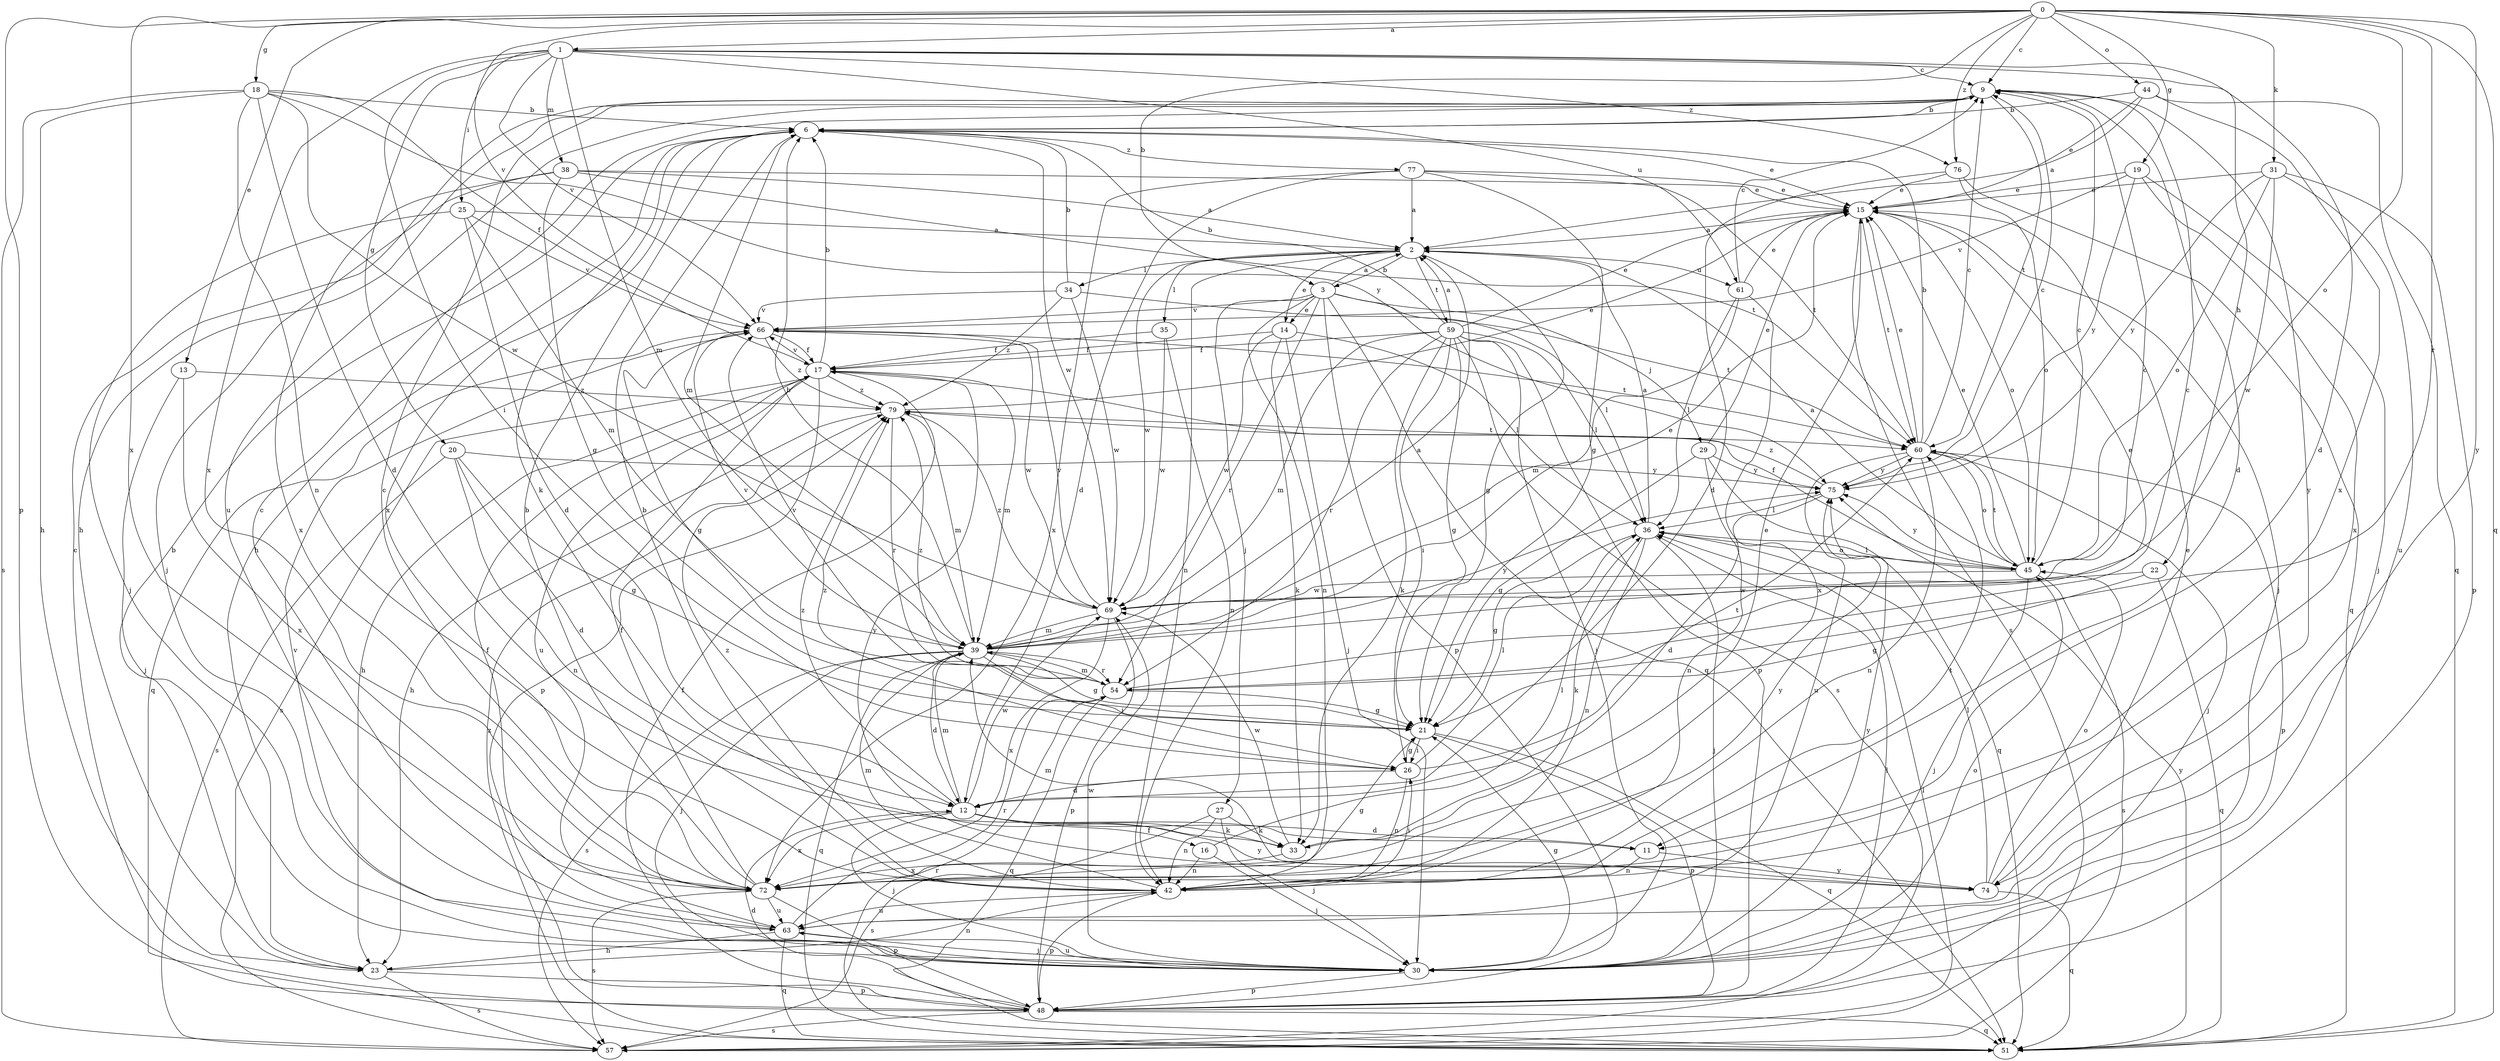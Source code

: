 strict digraph  {
0;
1;
2;
3;
6;
9;
11;
12;
13;
14;
15;
16;
17;
18;
19;
20;
21;
22;
23;
25;
26;
27;
29;
30;
31;
33;
34;
35;
36;
38;
39;
42;
44;
45;
48;
51;
54;
57;
59;
60;
61;
63;
66;
69;
72;
74;
75;
76;
77;
79;
0 -> 1  [label=a];
0 -> 3  [label=b];
0 -> 9  [label=c];
0 -> 13  [label=e];
0 -> 18  [label=g];
0 -> 19  [label=g];
0 -> 31  [label=k];
0 -> 44  [label=o];
0 -> 45  [label=o];
0 -> 48  [label=p];
0 -> 51  [label=q];
0 -> 54  [label=r];
0 -> 66  [label=v];
0 -> 72  [label=x];
0 -> 74  [label=y];
0 -> 76  [label=z];
1 -> 9  [label=c];
1 -> 11  [label=d];
1 -> 20  [label=g];
1 -> 22  [label=h];
1 -> 25  [label=i];
1 -> 26  [label=i];
1 -> 38  [label=m];
1 -> 39  [label=m];
1 -> 61  [label=u];
1 -> 66  [label=v];
1 -> 72  [label=x];
1 -> 76  [label=z];
2 -> 3  [label=b];
2 -> 14  [label=e];
2 -> 21  [label=g];
2 -> 34  [label=l];
2 -> 35  [label=l];
2 -> 42  [label=n];
2 -> 59  [label=t];
2 -> 61  [label=u];
2 -> 69  [label=w];
3 -> 2  [label=a];
3 -> 14  [label=e];
3 -> 27  [label=j];
3 -> 29  [label=j];
3 -> 36  [label=l];
3 -> 42  [label=n];
3 -> 48  [label=p];
3 -> 51  [label=q];
3 -> 54  [label=r];
3 -> 66  [label=v];
6 -> 15  [label=e];
6 -> 23  [label=h];
6 -> 33  [label=k];
6 -> 39  [label=m];
6 -> 69  [label=w];
6 -> 72  [label=x];
6 -> 77  [label=z];
9 -> 6  [label=b];
9 -> 11  [label=d];
9 -> 23  [label=h];
9 -> 60  [label=t];
9 -> 63  [label=u];
9 -> 74  [label=y];
11 -> 42  [label=n];
11 -> 74  [label=y];
12 -> 11  [label=d];
12 -> 16  [label=f];
12 -> 30  [label=j];
12 -> 33  [label=k];
12 -> 39  [label=m];
12 -> 69  [label=w];
12 -> 72  [label=x];
12 -> 74  [label=y];
12 -> 79  [label=z];
13 -> 30  [label=j];
13 -> 72  [label=x];
13 -> 79  [label=z];
14 -> 17  [label=f];
14 -> 30  [label=j];
14 -> 33  [label=k];
14 -> 36  [label=l];
14 -> 69  [label=w];
15 -> 2  [label=a];
15 -> 30  [label=j];
15 -> 45  [label=o];
15 -> 57  [label=s];
15 -> 60  [label=t];
16 -> 30  [label=j];
16 -> 36  [label=l];
16 -> 42  [label=n];
17 -> 6  [label=b];
17 -> 23  [label=h];
17 -> 39  [label=m];
17 -> 48  [label=p];
17 -> 57  [label=s];
17 -> 63  [label=u];
17 -> 66  [label=v];
17 -> 74  [label=y];
17 -> 79  [label=z];
18 -> 6  [label=b];
18 -> 11  [label=d];
18 -> 17  [label=f];
18 -> 23  [label=h];
18 -> 42  [label=n];
18 -> 57  [label=s];
18 -> 69  [label=w];
18 -> 75  [label=y];
19 -> 15  [label=e];
19 -> 30  [label=j];
19 -> 66  [label=v];
19 -> 72  [label=x];
19 -> 75  [label=y];
20 -> 12  [label=d];
20 -> 21  [label=g];
20 -> 42  [label=n];
20 -> 57  [label=s];
20 -> 75  [label=y];
21 -> 26  [label=i];
21 -> 48  [label=p];
21 -> 51  [label=q];
22 -> 21  [label=g];
22 -> 51  [label=q];
22 -> 69  [label=w];
23 -> 6  [label=b];
23 -> 42  [label=n];
23 -> 48  [label=p];
23 -> 57  [label=s];
25 -> 2  [label=a];
25 -> 12  [label=d];
25 -> 30  [label=j];
25 -> 39  [label=m];
25 -> 66  [label=v];
26 -> 12  [label=d];
26 -> 21  [label=g];
26 -> 36  [label=l];
26 -> 42  [label=n];
26 -> 60  [label=t];
26 -> 79  [label=z];
27 -> 30  [label=j];
27 -> 33  [label=k];
27 -> 42  [label=n];
27 -> 57  [label=s];
29 -> 15  [label=e];
29 -> 21  [label=g];
29 -> 42  [label=n];
29 -> 51  [label=q];
29 -> 75  [label=y];
30 -> 21  [label=g];
30 -> 45  [label=o];
30 -> 48  [label=p];
30 -> 63  [label=u];
30 -> 66  [label=v];
30 -> 69  [label=w];
30 -> 75  [label=y];
31 -> 15  [label=e];
31 -> 45  [label=o];
31 -> 48  [label=p];
31 -> 63  [label=u];
31 -> 69  [label=w];
31 -> 75  [label=y];
33 -> 15  [label=e];
33 -> 69  [label=w];
33 -> 72  [label=x];
34 -> 6  [label=b];
34 -> 60  [label=t];
34 -> 66  [label=v];
34 -> 69  [label=w];
34 -> 79  [label=z];
35 -> 17  [label=f];
35 -> 42  [label=n];
35 -> 69  [label=w];
36 -> 2  [label=a];
36 -> 21  [label=g];
36 -> 30  [label=j];
36 -> 33  [label=k];
36 -> 42  [label=n];
36 -> 45  [label=o];
38 -> 2  [label=a];
38 -> 15  [label=e];
38 -> 21  [label=g];
38 -> 30  [label=j];
38 -> 60  [label=t];
38 -> 72  [label=x];
39 -> 2  [label=a];
39 -> 6  [label=b];
39 -> 9  [label=c];
39 -> 12  [label=d];
39 -> 15  [label=e];
39 -> 21  [label=g];
39 -> 26  [label=i];
39 -> 30  [label=j];
39 -> 51  [label=q];
39 -> 54  [label=r];
39 -> 57  [label=s];
39 -> 66  [label=v];
39 -> 75  [label=y];
42 -> 6  [label=b];
42 -> 26  [label=i];
42 -> 39  [label=m];
42 -> 48  [label=p];
42 -> 60  [label=t];
42 -> 63  [label=u];
42 -> 79  [label=z];
44 -> 2  [label=a];
44 -> 6  [label=b];
44 -> 15  [label=e];
44 -> 51  [label=q];
44 -> 72  [label=x];
45 -> 2  [label=a];
45 -> 9  [label=c];
45 -> 15  [label=e];
45 -> 17  [label=f];
45 -> 30  [label=j];
45 -> 36  [label=l];
45 -> 57  [label=s];
45 -> 60  [label=t];
45 -> 69  [label=w];
45 -> 75  [label=y];
48 -> 9  [label=c];
48 -> 12  [label=d];
48 -> 17  [label=f];
48 -> 36  [label=l];
48 -> 51  [label=q];
48 -> 57  [label=s];
51 -> 54  [label=r];
51 -> 75  [label=y];
51 -> 79  [label=z];
54 -> 9  [label=c];
54 -> 15  [label=e];
54 -> 21  [label=g];
54 -> 39  [label=m];
54 -> 51  [label=q];
54 -> 66  [label=v];
54 -> 79  [label=z];
57 -> 36  [label=l];
59 -> 2  [label=a];
59 -> 6  [label=b];
59 -> 15  [label=e];
59 -> 17  [label=f];
59 -> 21  [label=g];
59 -> 26  [label=i];
59 -> 30  [label=j];
59 -> 33  [label=k];
59 -> 36  [label=l];
59 -> 39  [label=m];
59 -> 48  [label=p];
59 -> 54  [label=r];
59 -> 57  [label=s];
60 -> 6  [label=b];
60 -> 9  [label=c];
60 -> 15  [label=e];
60 -> 30  [label=j];
60 -> 42  [label=n];
60 -> 45  [label=o];
60 -> 48  [label=p];
60 -> 63  [label=u];
60 -> 75  [label=y];
61 -> 9  [label=c];
61 -> 15  [label=e];
61 -> 36  [label=l];
61 -> 39  [label=m];
61 -> 72  [label=x];
63 -> 9  [label=c];
63 -> 17  [label=f];
63 -> 23  [label=h];
63 -> 30  [label=j];
63 -> 51  [label=q];
63 -> 54  [label=r];
66 -> 17  [label=f];
66 -> 21  [label=g];
66 -> 51  [label=q];
66 -> 60  [label=t];
66 -> 69  [label=w];
66 -> 79  [label=z];
69 -> 39  [label=m];
69 -> 48  [label=p];
69 -> 66  [label=v];
69 -> 72  [label=x];
69 -> 79  [label=z];
72 -> 6  [label=b];
72 -> 9  [label=c];
72 -> 17  [label=f];
72 -> 21  [label=g];
72 -> 48  [label=p];
72 -> 57  [label=s];
72 -> 63  [label=u];
72 -> 75  [label=y];
74 -> 15  [label=e];
74 -> 36  [label=l];
74 -> 39  [label=m];
74 -> 45  [label=o];
74 -> 51  [label=q];
75 -> 9  [label=c];
75 -> 12  [label=d];
75 -> 36  [label=l];
75 -> 79  [label=z];
76 -> 12  [label=d];
76 -> 15  [label=e];
76 -> 45  [label=o];
76 -> 51  [label=q];
77 -> 2  [label=a];
77 -> 12  [label=d];
77 -> 15  [label=e];
77 -> 21  [label=g];
77 -> 60  [label=t];
77 -> 72  [label=x];
79 -> 15  [label=e];
79 -> 23  [label=h];
79 -> 39  [label=m];
79 -> 54  [label=r];
79 -> 60  [label=t];
}
